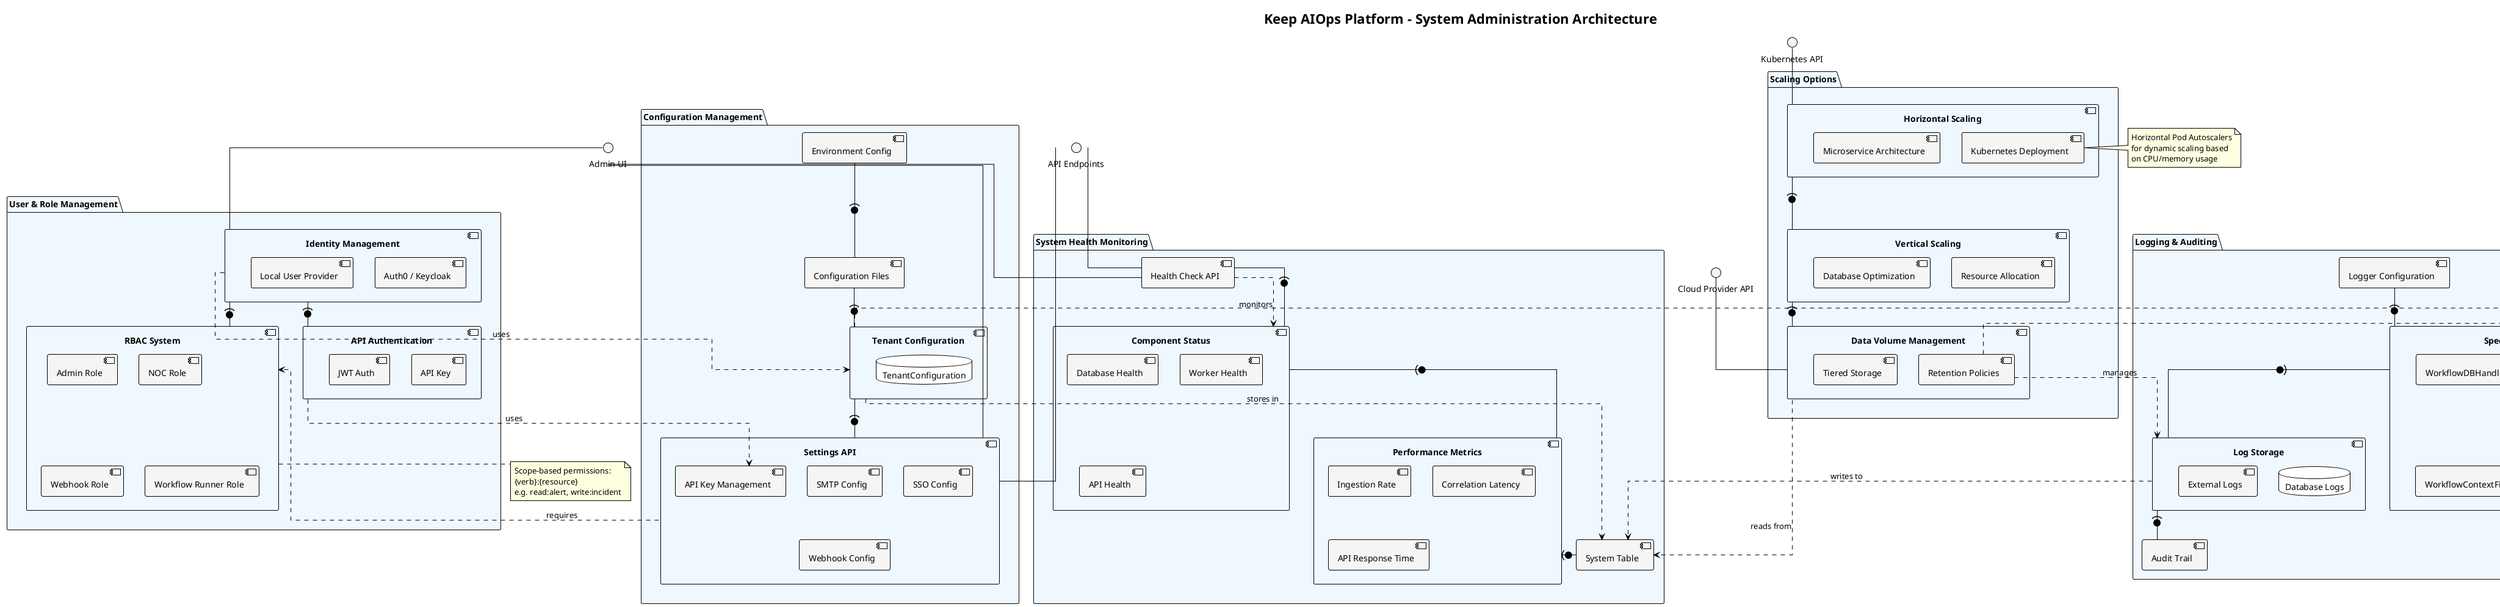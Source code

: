 @startuml System_Administration_Architecture

title Keep AIOps Platform - System Administration Architecture

!theme plain
skinparam linetype ortho
skinparam ComponentBackgroundColor WhiteSmoke
skinparam ComponentBorderColor Black
skinparam InterfaceBackgroundColor WhiteSmoke
skinparam InterfaceBorderColor Black
skinparam PackageBackgroundColor AliceBlue
skinparam PackageBorderColor Black
skinparam ArrowColor Black
skinparam NoteBackgroundColor LightYellow
skinparam NoteBorderColor Black

' Define top-level components
package "Configuration Management" {
  component "Environment Config" as EnvConfig
  component "Configuration Files" as ConfigFiles
  component "Tenant Configuration" as TenantConfig {
    database "TenantConfiguration" as TenantConfigDB
  }
  component "Settings API" as SettingsAPI {
    component "SMTP Config" as SMTPConfig
    component "API Key Management" as APIKeyMgmt
    component "SSO Config" as SSOConfig
    component "Webhook Config" as WebhookConfig
  }
  
  EnvConfig -(0- ConfigFiles
  ConfigFiles -(0- TenantConfig
  TenantConfig -(0- SettingsAPI
}

package "User & Role Management" {
  component "Identity Management" as IdentityMgmt {
    component "Auth0 / Keycloak" as ExternalIdP
    component "Local User Provider" as LocalUser
  }
  component "RBAC System" as RBAC {
    component "Admin Role" as AdminRole
    component "NOC Role" as NOCRole
    component "Webhook Role" as WebhookRole
    component "Workflow Runner Role" as WorkflowRole
  }
  component "API Authentication" as APIAuth {
    component "API Key" as APIKey
    component "JWT Auth" as JWTAuth
  }
  
  IdentityMgmt -(0- RBAC
  IdentityMgmt -(0- APIAuth
}

package "System Health Monitoring" {
  component "Health Check API" as HealthAPI
  component "Component Status" as ComponentStatus {
    component "Database Health" as DBHealth
    component "Worker Health" as WorkerHealth
    component "API Health" as ApiHealth
  }
  component "Performance Metrics" as PerfMetrics {
    component "Ingestion Rate" as IngestionRate
    component "Correlation Latency" as CorrelationLatency
    component "API Response Time" as ApiResponseTime
  }
  component "System Table" as SystemTable
  
  HealthAPI -(0- ComponentStatus
  ComponentStatus -(0- PerfMetrics
  PerfMetrics -(0- SystemTable
}

package "Logging & Auditing" {
  component "Logger Configuration" as LoggerConfig
  component "Specialized Loggers" as SpecialLoggers {
    component "WorkflowDBHandler" as WorkflowLogger
    component "ProviderDBHandler" as ProviderLogger
    component "WorkflowContextFilter" as ContextFilter
  }
  component "Log Storage" as LogStorage {
    database "Database Logs" as DBLogs
    component "External Logs" as ExternalLogs
  }
  component "Audit Trail" as AuditTrail
  
  LoggerConfig -(0- SpecialLoggers
  SpecialLoggers -(0- LogStorage
  LogStorage -(0- AuditTrail
}

package "Scaling Options" {
  component "Horizontal Scaling" as HorizontalScaling {
    component "Kubernetes Deployment" as K8sDeploy
    component "Microservice Architecture" as Microservices
  }
  component "Vertical Scaling" as VerticalScaling {
    component "Resource Allocation" as Resources
    component "Database Optimization" as DBOptimization
  }
  component "Data Volume Management" as DataVolume {
    component "Tiered Storage" as TieredStorage
    component "Retention Policies" as RetentionPolicies
  }
  
  HorizontalScaling -(0- VerticalScaling
  VerticalScaling -(0- DataVolume
}

' Define relationships between packages
SettingsAPI ..> RBAC : requires
IdentityMgmt ..> TenantConfig : uses
HealthAPI ..> ComponentStatus : monitors
TenantConfig ..> SystemTable : stores in
LogStorage ..> SystemTable : writes to
DataVolume ..> SystemTable : reads from
RetentionPolicies ..> LogStorage : manages
APIAuth ..> APIKeyMgmt : uses

' External interfaces
interface "Admin UI" as AdminUI
interface "API Endpoints" as APIEndpoints
interface "Kubernetes API" as K8sAPI
interface "Cloud Provider API" as CloudAPI

AdminUI -- SettingsAPI
AdminUI -- IdentityMgmt
AdminUI -- HealthAPI
APIEndpoints -- SettingsAPI
APIEndpoints -- HealthAPI
K8sAPI -- HorizontalScaling
CloudAPI -- DataVolume

' Notes
note right of TenantConfig
  Singleton pattern with
  configurable reload time
end note

note bottom of RBAC
  Scope-based permissions:
  {verb}:{resource}
  e.g. read:alert, write:incident
end note

note right of RetentionPolicies
  Configurable per tenant
  with hot/warm/cold tiers
end note

note right of K8sDeploy
  Horizontal Pod Autoscalers
  for dynamic scaling based
  on CPU/memory usage
end note

@enduml 